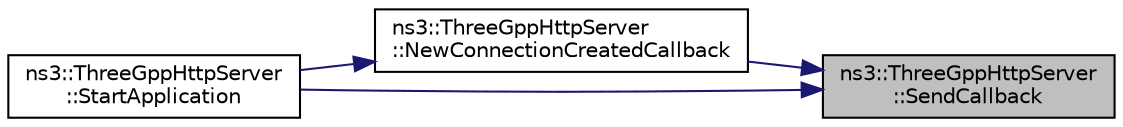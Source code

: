 digraph "ns3::ThreeGppHttpServer::SendCallback"
{
 // LATEX_PDF_SIZE
  edge [fontname="Helvetica",fontsize="10",labelfontname="Helvetica",labelfontsize="10"];
  node [fontname="Helvetica",fontsize="10",shape=record];
  rankdir="RL";
  Node1 [label="ns3::ThreeGppHttpServer\l::SendCallback",height=0.2,width=0.4,color="black", fillcolor="grey75", style="filled", fontcolor="black",tooltip="Invoked when more buffer space for transmission is added to a socket."];
  Node1 -> Node2 [dir="back",color="midnightblue",fontsize="10",style="solid",fontname="Helvetica"];
  Node2 [label="ns3::ThreeGppHttpServer\l::NewConnectionCreatedCallback",height=0.2,width=0.4,color="black", fillcolor="white", style="filled",URL="$classns3_1_1_three_gpp_http_server.html#ada1cc6cd2df2e880efcc526f4441927a",tooltip="Invoked when a new connection has been established."];
  Node2 -> Node3 [dir="back",color="midnightblue",fontsize="10",style="solid",fontname="Helvetica"];
  Node3 [label="ns3::ThreeGppHttpServer\l::StartApplication",height=0.2,width=0.4,color="black", fillcolor="white", style="filled",URL="$classns3_1_1_three_gpp_http_server.html#a544fd4b36563a365fbd7013dc88c3bf0",tooltip="Application specific startup code."];
  Node1 -> Node3 [dir="back",color="midnightblue",fontsize="10",style="solid",fontname="Helvetica"];
}
